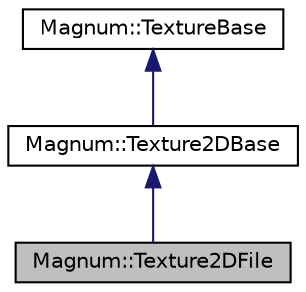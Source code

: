 digraph "Magnum::Texture2DFile"
{
  edge [fontname="Helvetica",fontsize="10",labelfontname="Helvetica",labelfontsize="10"];
  node [fontname="Helvetica",fontsize="10",shape=record];
  Node1 [label="Magnum::Texture2DFile",height=0.2,width=0.4,color="black", fillcolor="grey75", style="filled", fontcolor="black"];
  Node2 -> Node1 [dir="back",color="midnightblue",fontsize="10",style="solid"];
  Node2 [label="Magnum::Texture2DBase",height=0.2,width=0.4,color="black", fillcolor="white", style="filled",URL="$class_magnum_1_1_texture2_d_base.html",tooltip="TextureBase. "];
  Node3 -> Node2 [dir="back",color="midnightblue",fontsize="10",style="solid"];
  Node3 [label="Magnum::TextureBase",height=0.2,width=0.4,color="black", fillcolor="white", style="filled",URL="$class_magnum_1_1_texture_base.html",tooltip="TextureBase. "];
}
